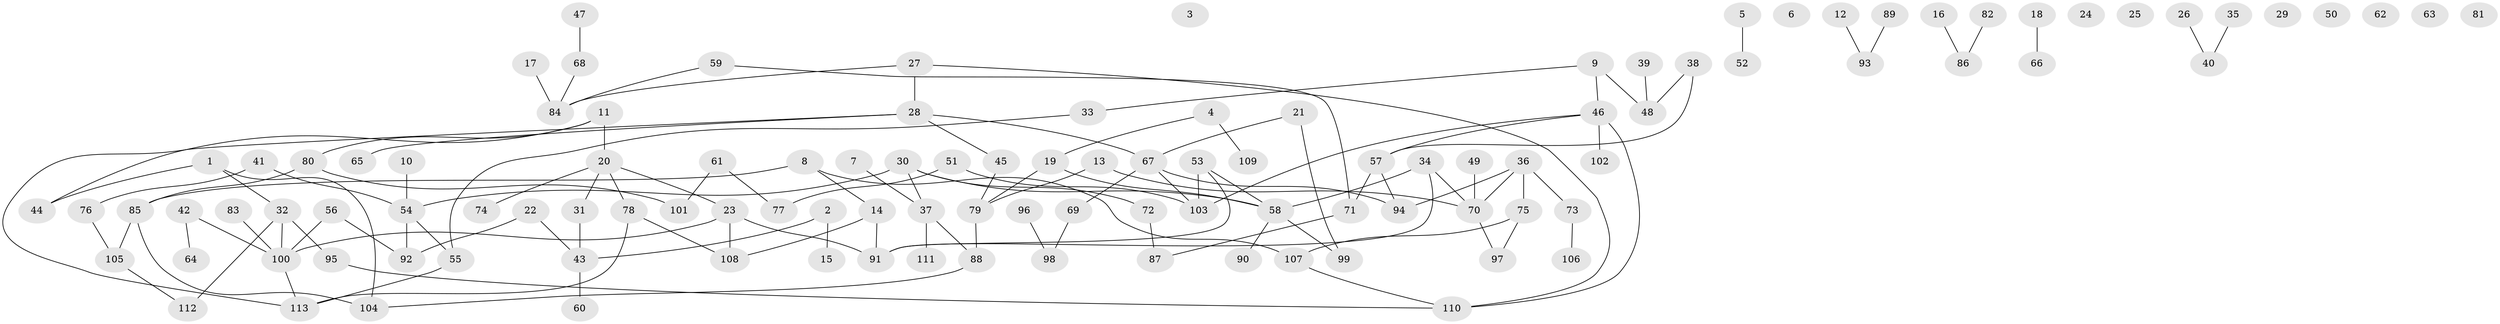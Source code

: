 // Generated by graph-tools (version 1.1) at 2025/25/03/09/25 03:25:14]
// undirected, 113 vertices, 128 edges
graph export_dot {
graph [start="1"]
  node [color=gray90,style=filled];
  1;
  2;
  3;
  4;
  5;
  6;
  7;
  8;
  9;
  10;
  11;
  12;
  13;
  14;
  15;
  16;
  17;
  18;
  19;
  20;
  21;
  22;
  23;
  24;
  25;
  26;
  27;
  28;
  29;
  30;
  31;
  32;
  33;
  34;
  35;
  36;
  37;
  38;
  39;
  40;
  41;
  42;
  43;
  44;
  45;
  46;
  47;
  48;
  49;
  50;
  51;
  52;
  53;
  54;
  55;
  56;
  57;
  58;
  59;
  60;
  61;
  62;
  63;
  64;
  65;
  66;
  67;
  68;
  69;
  70;
  71;
  72;
  73;
  74;
  75;
  76;
  77;
  78;
  79;
  80;
  81;
  82;
  83;
  84;
  85;
  86;
  87;
  88;
  89;
  90;
  91;
  92;
  93;
  94;
  95;
  96;
  97;
  98;
  99;
  100;
  101;
  102;
  103;
  104;
  105;
  106;
  107;
  108;
  109;
  110;
  111;
  112;
  113;
  1 -- 32;
  1 -- 44;
  1 -- 104;
  2 -- 15;
  2 -- 43;
  4 -- 19;
  4 -- 109;
  5 -- 52;
  7 -- 37;
  8 -- 14;
  8 -- 85;
  8 -- 107;
  9 -- 33;
  9 -- 46;
  9 -- 48;
  10 -- 54;
  11 -- 20;
  11 -- 44;
  11 -- 80;
  12 -- 93;
  13 -- 70;
  13 -- 79;
  14 -- 91;
  14 -- 108;
  16 -- 86;
  17 -- 84;
  18 -- 66;
  19 -- 58;
  19 -- 79;
  20 -- 23;
  20 -- 31;
  20 -- 74;
  20 -- 78;
  21 -- 67;
  21 -- 99;
  22 -- 43;
  22 -- 92;
  23 -- 91;
  23 -- 100;
  23 -- 108;
  26 -- 40;
  27 -- 28;
  27 -- 84;
  27 -- 110;
  28 -- 45;
  28 -- 65;
  28 -- 67;
  28 -- 113;
  30 -- 37;
  30 -- 54;
  30 -- 58;
  30 -- 72;
  31 -- 43;
  32 -- 95;
  32 -- 100;
  32 -- 112;
  33 -- 55;
  34 -- 58;
  34 -- 70;
  34 -- 91;
  35 -- 40;
  36 -- 70;
  36 -- 73;
  36 -- 75;
  36 -- 94;
  37 -- 88;
  37 -- 111;
  38 -- 48;
  38 -- 57;
  39 -- 48;
  41 -- 54;
  41 -- 76;
  42 -- 64;
  42 -- 100;
  43 -- 60;
  45 -- 79;
  46 -- 57;
  46 -- 102;
  46 -- 103;
  46 -- 110;
  47 -- 68;
  49 -- 70;
  51 -- 77;
  51 -- 103;
  53 -- 58;
  53 -- 91;
  53 -- 103;
  54 -- 55;
  54 -- 92;
  55 -- 113;
  56 -- 92;
  56 -- 100;
  57 -- 71;
  57 -- 94;
  58 -- 90;
  58 -- 99;
  59 -- 71;
  59 -- 84;
  61 -- 77;
  61 -- 101;
  67 -- 69;
  67 -- 94;
  67 -- 103;
  68 -- 84;
  69 -- 98;
  70 -- 97;
  71 -- 87;
  72 -- 87;
  73 -- 106;
  75 -- 97;
  75 -- 107;
  76 -- 105;
  78 -- 108;
  78 -- 113;
  79 -- 88;
  80 -- 85;
  80 -- 101;
  82 -- 86;
  83 -- 100;
  85 -- 104;
  85 -- 105;
  88 -- 104;
  89 -- 93;
  95 -- 110;
  96 -- 98;
  100 -- 113;
  105 -- 112;
  107 -- 110;
}
